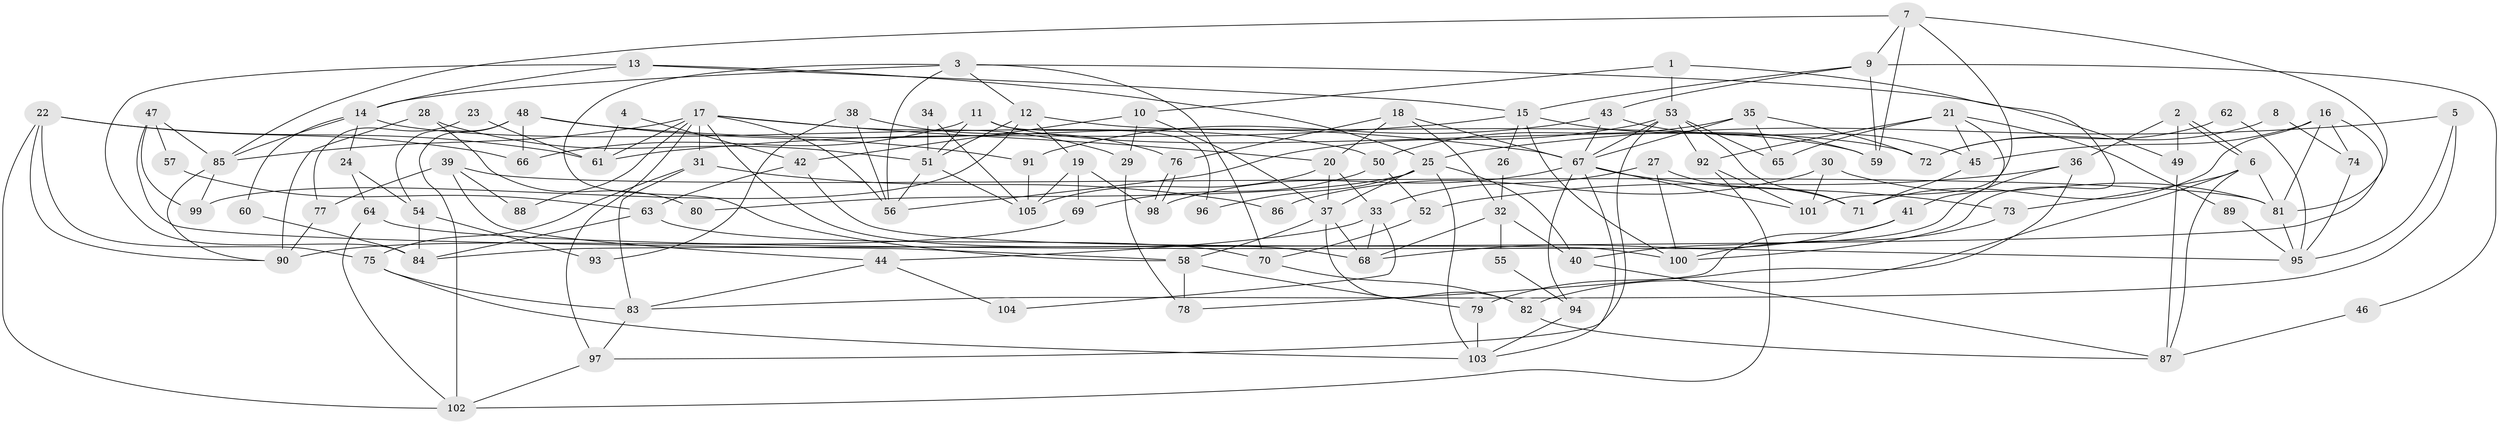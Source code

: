 // coarse degree distribution, {3: 0.16923076923076924, 6: 0.18461538461538463, 8: 0.046153846153846156, 5: 0.2, 9: 0.015384615384615385, 2: 0.09230769230769231, 7: 0.06153846153846154, 10: 0.03076923076923077, 4: 0.18461538461538463, 11: 0.015384615384615385}
// Generated by graph-tools (version 1.1) at 2025/23/03/03/25 07:23:56]
// undirected, 105 vertices, 210 edges
graph export_dot {
graph [start="1"]
  node [color=gray90,style=filled];
  1;
  2;
  3;
  4;
  5;
  6;
  7;
  8;
  9;
  10;
  11;
  12;
  13;
  14;
  15;
  16;
  17;
  18;
  19;
  20;
  21;
  22;
  23;
  24;
  25;
  26;
  27;
  28;
  29;
  30;
  31;
  32;
  33;
  34;
  35;
  36;
  37;
  38;
  39;
  40;
  41;
  42;
  43;
  44;
  45;
  46;
  47;
  48;
  49;
  50;
  51;
  52;
  53;
  54;
  55;
  56;
  57;
  58;
  59;
  60;
  61;
  62;
  63;
  64;
  65;
  66;
  67;
  68;
  69;
  70;
  71;
  72;
  73;
  74;
  75;
  76;
  77;
  78;
  79;
  80;
  81;
  82;
  83;
  84;
  85;
  86;
  87;
  88;
  89;
  90;
  91;
  92;
  93;
  94;
  95;
  96;
  97;
  98;
  99;
  100;
  101;
  102;
  103;
  104;
  105;
  1 -- 53;
  1 -- 100;
  1 -- 10;
  2 -- 6;
  2 -- 6;
  2 -- 36;
  2 -- 49;
  3 -- 56;
  3 -- 58;
  3 -- 12;
  3 -- 14;
  3 -- 49;
  3 -- 70;
  4 -- 61;
  4 -- 42;
  5 -- 25;
  5 -- 83;
  5 -- 95;
  6 -- 82;
  6 -- 73;
  6 -- 81;
  6 -- 87;
  7 -- 59;
  7 -- 9;
  7 -- 81;
  7 -- 85;
  7 -- 101;
  8 -- 74;
  8 -- 72;
  9 -- 15;
  9 -- 43;
  9 -- 46;
  9 -- 59;
  10 -- 29;
  10 -- 37;
  10 -- 42;
  11 -- 51;
  11 -- 66;
  11 -- 72;
  11 -- 96;
  12 -- 19;
  12 -- 51;
  12 -- 59;
  12 -- 99;
  13 -- 15;
  13 -- 14;
  13 -- 25;
  13 -- 84;
  14 -- 85;
  14 -- 24;
  14 -- 50;
  14 -- 60;
  15 -- 100;
  15 -- 59;
  15 -- 26;
  15 -- 61;
  16 -- 45;
  16 -- 81;
  16 -- 71;
  16 -- 74;
  16 -- 84;
  17 -- 68;
  17 -- 61;
  17 -- 20;
  17 -- 29;
  17 -- 31;
  17 -- 56;
  17 -- 85;
  17 -- 88;
  17 -- 97;
  18 -- 20;
  18 -- 67;
  18 -- 32;
  18 -- 76;
  19 -- 105;
  19 -- 98;
  19 -- 69;
  20 -- 37;
  20 -- 33;
  20 -- 105;
  21 -- 65;
  21 -- 45;
  21 -- 41;
  21 -- 89;
  21 -- 92;
  22 -- 75;
  22 -- 102;
  22 -- 61;
  22 -- 66;
  22 -- 90;
  23 -- 61;
  23 -- 77;
  24 -- 54;
  24 -- 64;
  25 -- 37;
  25 -- 40;
  25 -- 80;
  25 -- 96;
  25 -- 103;
  26 -- 32;
  27 -- 33;
  27 -- 100;
  27 -- 71;
  28 -- 51;
  28 -- 90;
  28 -- 80;
  29 -- 78;
  30 -- 81;
  30 -- 101;
  30 -- 86;
  31 -- 75;
  31 -- 83;
  31 -- 86;
  32 -- 40;
  32 -- 55;
  32 -- 68;
  33 -- 68;
  33 -- 44;
  33 -- 104;
  34 -- 51;
  34 -- 105;
  35 -- 50;
  35 -- 67;
  35 -- 65;
  35 -- 72;
  36 -- 52;
  36 -- 40;
  36 -- 79;
  37 -- 58;
  37 -- 68;
  37 -- 82;
  38 -- 56;
  38 -- 76;
  38 -- 93;
  39 -- 81;
  39 -- 44;
  39 -- 77;
  39 -- 88;
  40 -- 87;
  41 -- 68;
  41 -- 78;
  42 -- 63;
  42 -- 100;
  43 -- 91;
  43 -- 67;
  43 -- 45;
  44 -- 83;
  44 -- 104;
  45 -- 71;
  46 -- 87;
  47 -- 99;
  47 -- 85;
  47 -- 57;
  47 -- 58;
  48 -- 67;
  48 -- 102;
  48 -- 54;
  48 -- 66;
  48 -- 91;
  49 -- 87;
  50 -- 69;
  50 -- 52;
  51 -- 56;
  51 -- 105;
  52 -- 70;
  53 -- 71;
  53 -- 97;
  53 -- 56;
  53 -- 65;
  53 -- 67;
  53 -- 92;
  54 -- 84;
  54 -- 93;
  55 -- 94;
  57 -- 63;
  58 -- 79;
  58 -- 78;
  60 -- 84;
  62 -- 95;
  62 -- 72;
  63 -- 84;
  63 -- 70;
  64 -- 95;
  64 -- 102;
  67 -- 101;
  67 -- 73;
  67 -- 94;
  67 -- 98;
  67 -- 103;
  69 -- 90;
  70 -- 82;
  73 -- 100;
  74 -- 95;
  75 -- 83;
  75 -- 103;
  76 -- 98;
  76 -- 98;
  77 -- 90;
  79 -- 103;
  81 -- 95;
  82 -- 87;
  83 -- 97;
  85 -- 90;
  85 -- 99;
  89 -- 95;
  91 -- 105;
  92 -- 101;
  92 -- 102;
  94 -- 103;
  97 -- 102;
}
